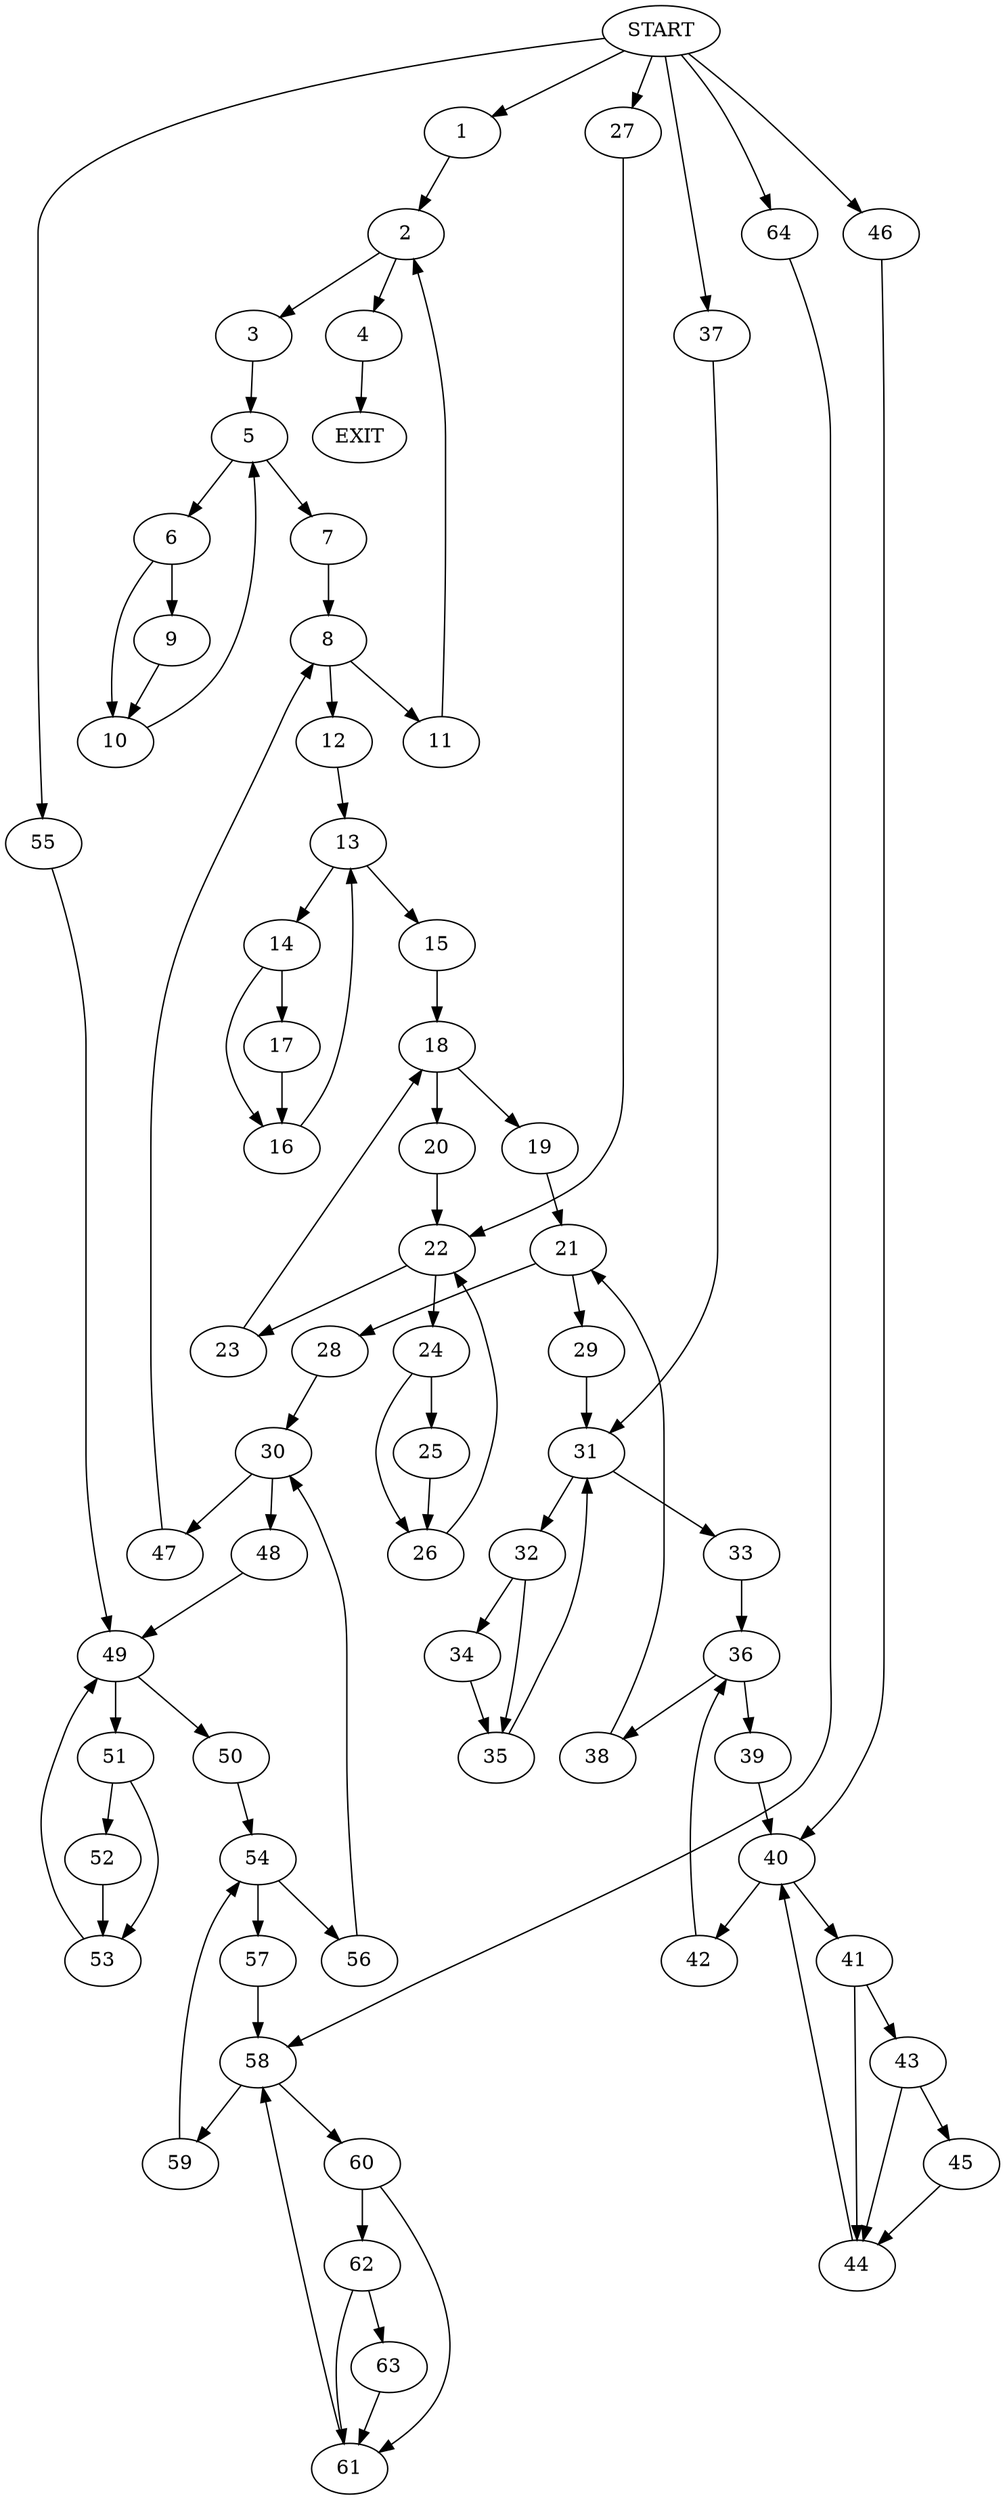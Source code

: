 digraph {
0 [label="START"]
65 [label="EXIT"]
0 -> 1
1 -> 2
2 -> 3
2 -> 4
4 -> 65
3 -> 5
5 -> 6
5 -> 7
7 -> 8
6 -> 9
6 -> 10
10 -> 5
9 -> 10
8 -> 11
8 -> 12
11 -> 2
12 -> 13
13 -> 14
13 -> 15
14 -> 16
14 -> 17
15 -> 18
16 -> 13
17 -> 16
18 -> 19
18 -> 20
19 -> 21
20 -> 22
22 -> 23
22 -> 24
24 -> 25
24 -> 26
23 -> 18
25 -> 26
26 -> 22
0 -> 27
27 -> 22
21 -> 28
21 -> 29
28 -> 30
29 -> 31
31 -> 32
31 -> 33
32 -> 34
32 -> 35
33 -> 36
35 -> 31
34 -> 35
0 -> 37
37 -> 31
36 -> 38
36 -> 39
38 -> 21
39 -> 40
40 -> 41
40 -> 42
41 -> 43
41 -> 44
42 -> 36
43 -> 45
43 -> 44
44 -> 40
45 -> 44
0 -> 46
46 -> 40
30 -> 47
30 -> 48
48 -> 49
47 -> 8
49 -> 50
49 -> 51
51 -> 52
51 -> 53
50 -> 54
52 -> 53
53 -> 49
0 -> 55
55 -> 49
54 -> 56
54 -> 57
56 -> 30
57 -> 58
58 -> 59
58 -> 60
59 -> 54
60 -> 61
60 -> 62
62 -> 61
62 -> 63
61 -> 58
63 -> 61
0 -> 64
64 -> 58
}
